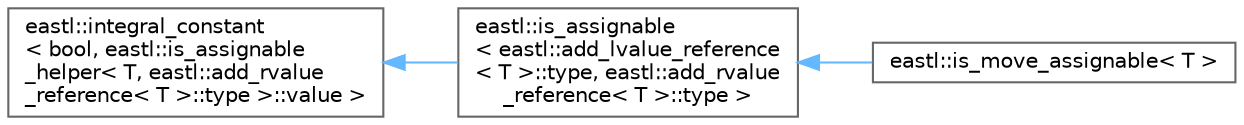 digraph "类继承关系图"
{
 // LATEX_PDF_SIZE
  bgcolor="transparent";
  edge [fontname=Helvetica,fontsize=10,labelfontname=Helvetica,labelfontsize=10];
  node [fontname=Helvetica,fontsize=10,shape=box,height=0.2,width=0.4];
  rankdir="LR";
  Node0 [id="Node000000",label="eastl::integral_constant\l\< bool, eastl::is_assignable\l_helper\< T, eastl::add_rvalue\l_reference\< T \>::type \>::value \>",height=0.2,width=0.4,color="grey40", fillcolor="white", style="filled",URL="$structeastl_1_1integral__constant.html",tooltip=" "];
  Node0 -> Node1 [id="edge755_Node000000_Node000001",dir="back",color="steelblue1",style="solid",tooltip=" "];
  Node1 [id="Node000001",label="eastl::is_assignable\l\< eastl::add_lvalue_reference\l\< T \>::type, eastl::add_rvalue\l_reference\< T \>::type \>",height=0.2,width=0.4,color="grey40", fillcolor="white", style="filled",URL="$structeastl_1_1is__assignable.html",tooltip=" "];
  Node1 -> Node2 [id="edge756_Node000001_Node000002",dir="back",color="steelblue1",style="solid",tooltip=" "];
  Node2 [id="Node000002",label="eastl::is_move_assignable\< T \>",height=0.2,width=0.4,color="grey40", fillcolor="white", style="filled",URL="$structeastl_1_1is__move__assignable.html",tooltip=" "];
}
